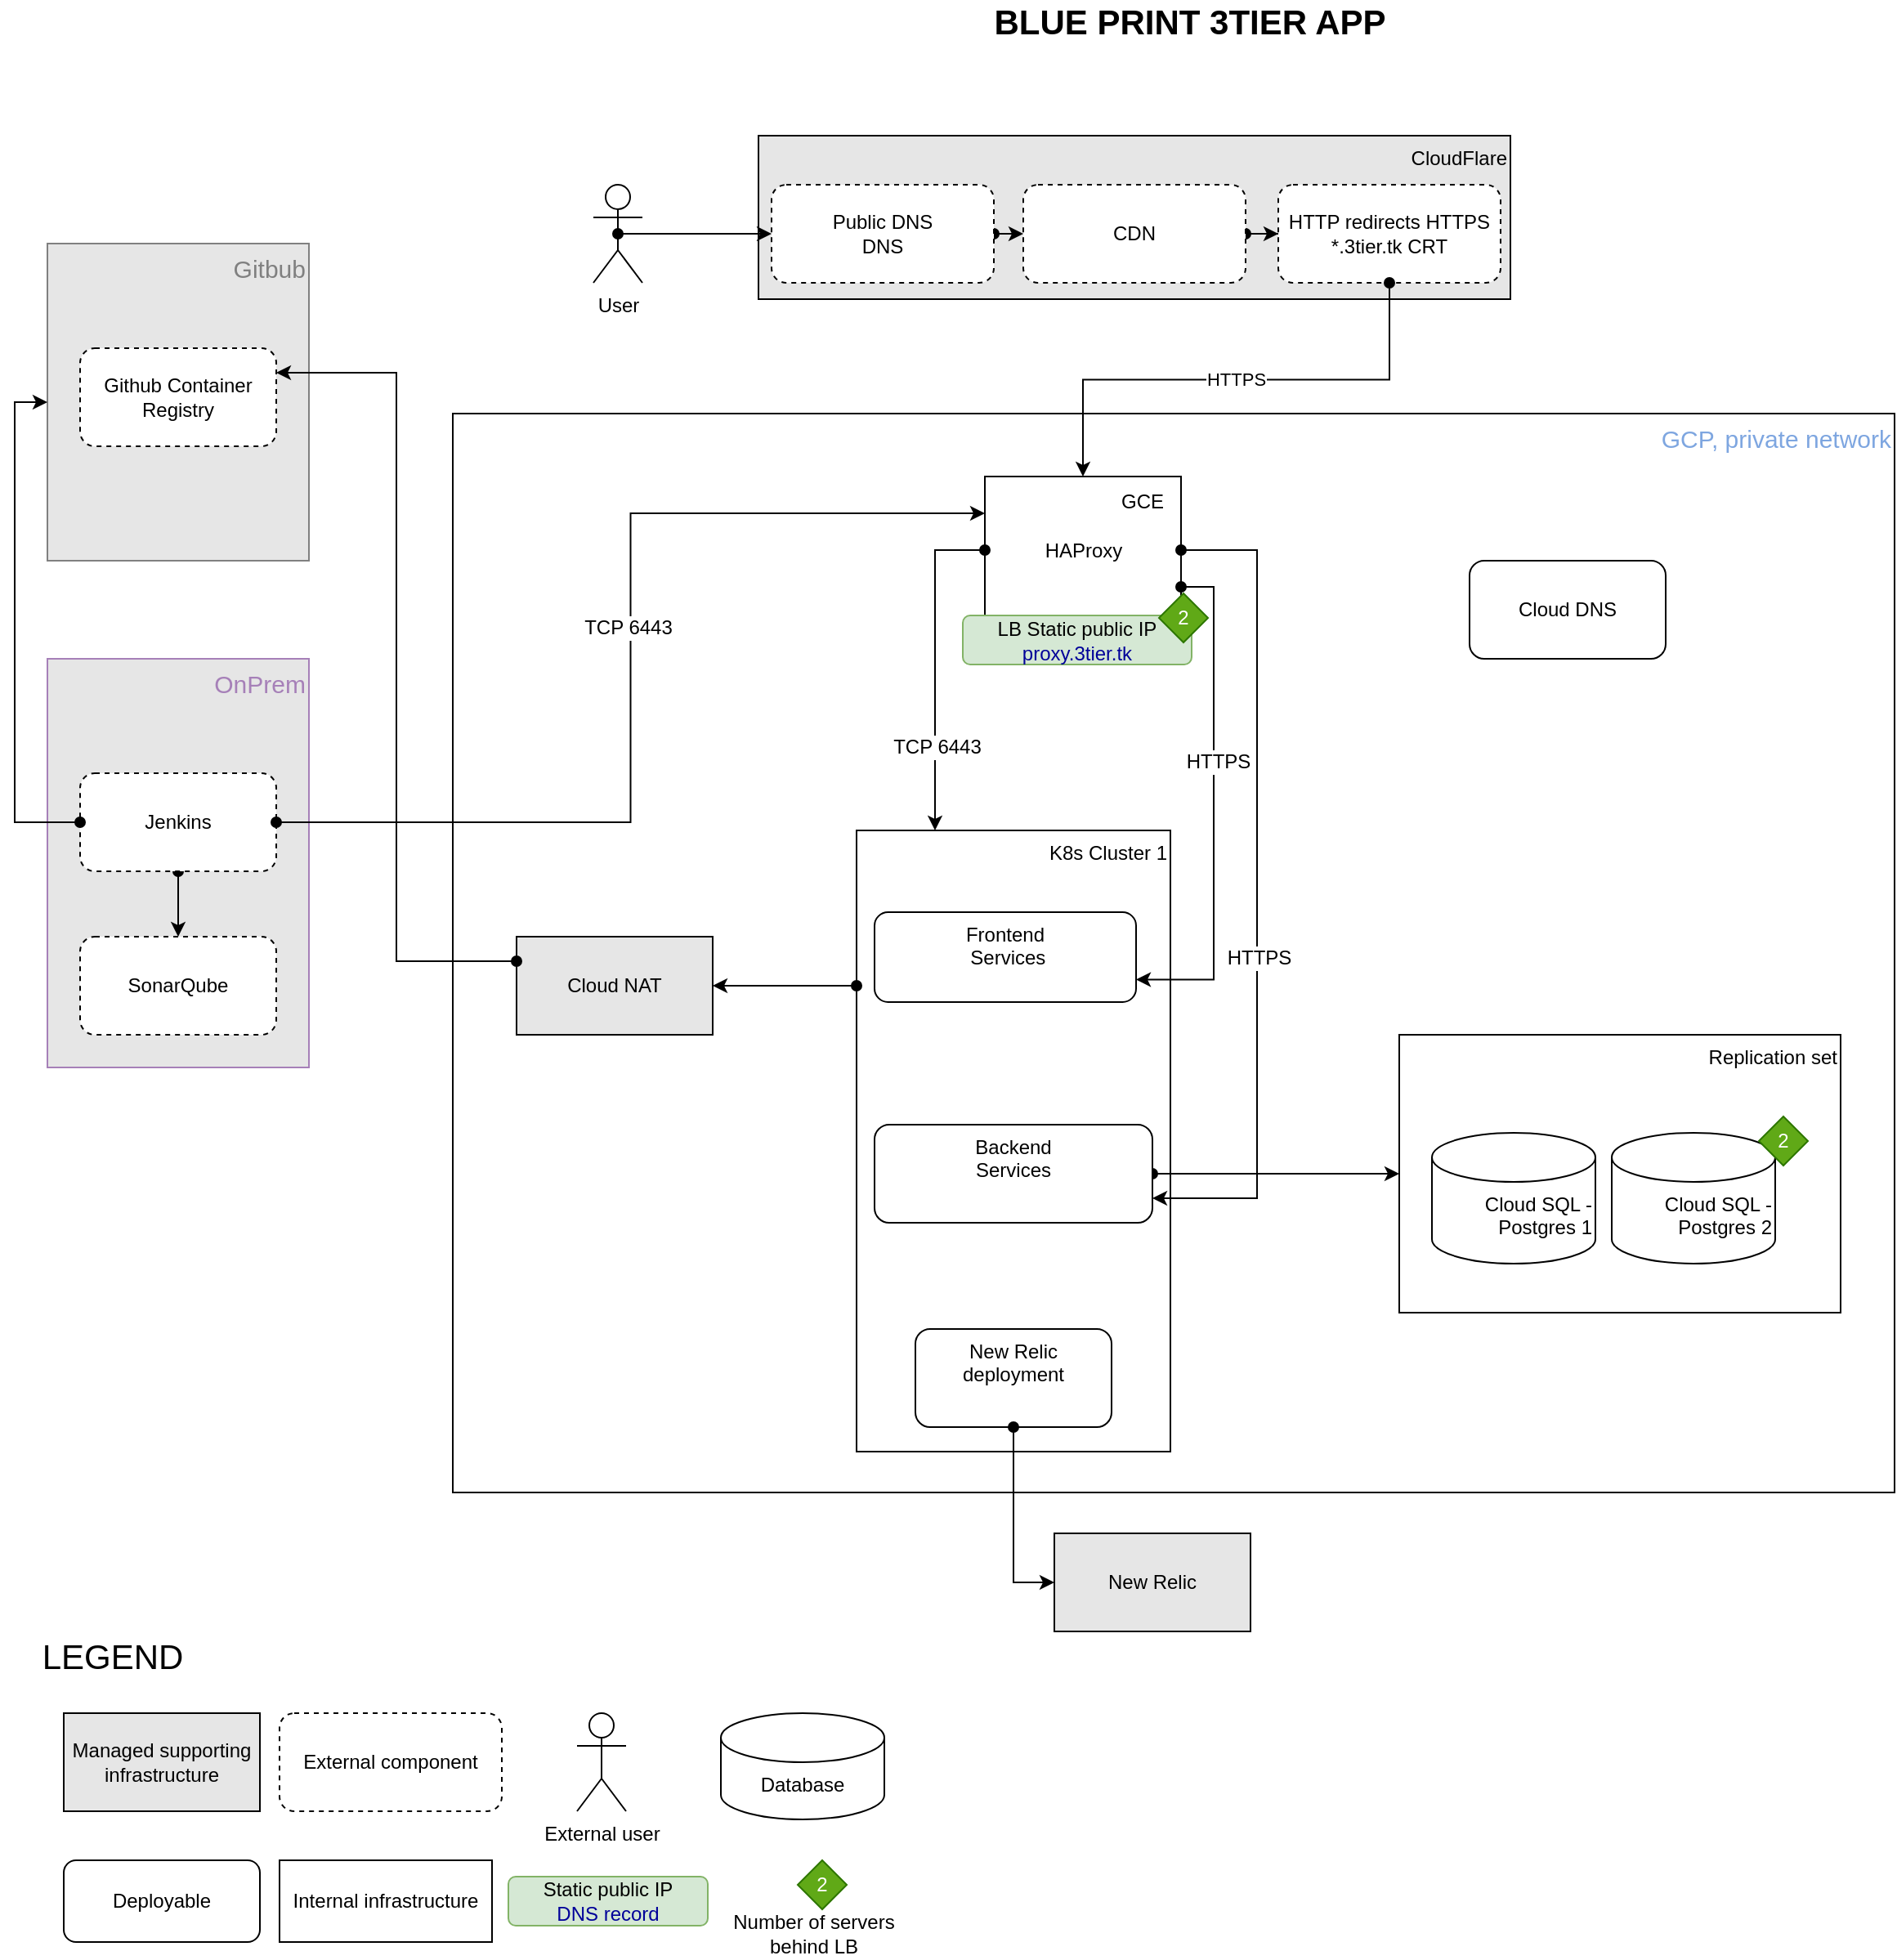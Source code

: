 <mxfile version="16.6.3" type="device" pages="2"><diagram id="L_cd87llQ0OFciDiRCM_" name="1"><mxGraphModel dx="2889" dy="1111" grid="1" gridSize="10" guides="1" tooltips="1" connect="1" arrows="1" fold="1" page="1" pageScale="1" pageWidth="827" pageHeight="1169" math="0" shadow="0"><root><mxCell id="bptExYAmKDuPlbQKpnXK-0"/><mxCell id="bptExYAmKDuPlbQKpnXK-1" parent="bptExYAmKDuPlbQKpnXK-0"/><mxCell id="wJYsEed2iONrVuolGssF-0" value="&lt;div style=&quot;font-size: 15px&quot;&gt;GCP, private network&lt;br&gt;&lt;/div&gt;" style="rounded=0;whiteSpace=wrap;html=1;labelPosition=center;verticalLabelPosition=middle;align=right;verticalAlign=top;gradientColor=none;fontSize=15;fontColor=#7EA6E0;strokeColor=#000000;" vertex="1" parent="bptExYAmKDuPlbQKpnXK-1"><mxGeometry x="-452" y="290" width="882" height="660" as="geometry"/></mxCell><mxCell id="wJYsEed2iONrVuolGssF-1" value="K8s Cluster 1" style="rounded=0;whiteSpace=wrap;html=1;align=right;verticalAlign=top;" vertex="1" parent="bptExYAmKDuPlbQKpnXK-1"><mxGeometry x="-205" y="545" width="192" height="380" as="geometry"/></mxCell><mxCell id="wJYsEed2iONrVuolGssF-3" value="&lt;div&gt;Frontend&lt;/div&gt;&lt;div&gt;&amp;nbsp;Services&lt;/div&gt;" style="rounded=1;whiteSpace=wrap;html=1;verticalAlign=top;" vertex="1" parent="bptExYAmKDuPlbQKpnXK-1"><mxGeometry x="-194" y="595" width="160" height="55" as="geometry"/></mxCell><mxCell id="iloTwZsePS5mpUUvJeTQ-20" style="edgeStyle=orthogonalEdgeStyle;rounded=0;orthogonalLoop=1;jettySize=auto;html=1;exitX=1;exitY=0.5;exitDx=0;exitDy=0;entryX=0;entryY=0.5;entryDx=0;entryDy=0;labelBorderColor=none;fontSize=12;fontColor=#000000;startArrow=oval;startFill=1;endArrow=classic;endFill=1;" edge="1" parent="bptExYAmKDuPlbQKpnXK-1" source="wJYsEed2iONrVuolGssF-4" target="iloTwZsePS5mpUUvJeTQ-19"><mxGeometry relative="1" as="geometry"/></mxCell><mxCell id="wJYsEed2iONrVuolGssF-4" value="&lt;div&gt;Backend&lt;/div&gt;&lt;div&gt;Services&lt;br&gt;&lt;/div&gt;" style="rounded=1;whiteSpace=wrap;html=1;verticalAlign=top;" vertex="1" parent="bptExYAmKDuPlbQKpnXK-1"><mxGeometry x="-194" y="725" width="170" height="60" as="geometry"/></mxCell><mxCell id="wJYsEed2iONrVuolGssF-5" value="New Relic deployment" style="rounded=1;whiteSpace=wrap;html=1;verticalAlign=top;" vertex="1" parent="bptExYAmKDuPlbQKpnXK-1"><mxGeometry x="-169" y="850" width="120" height="60" as="geometry"/></mxCell><mxCell id="wJYsEed2iONrVuolGssF-6" value="HAProxy" style="rounded=0;whiteSpace=wrap;html=1;" vertex="1" parent="bptExYAmKDuPlbQKpnXK-1"><mxGeometry x="-126.5" y="328.5" width="120" height="90" as="geometry"/></mxCell><mxCell id="wJYsEed2iONrVuolGssF-7" value="&lt;div&gt;User&lt;br&gt;&lt;/div&gt;" style="shape=umlActor;verticalLabelPosition=bottom;verticalAlign=top;html=1;outlineConnect=0;" vertex="1" parent="bptExYAmKDuPlbQKpnXK-1"><mxGeometry x="-366" y="150" width="30" height="60" as="geometry"/></mxCell><mxCell id="wJYsEed2iONrVuolGssF-8" value="CloudFlare" style="rounded=0;whiteSpace=wrap;html=1;verticalAlign=top;align=right;fillColor=#E6E6E6;" vertex="1" parent="bptExYAmKDuPlbQKpnXK-1"><mxGeometry x="-265" y="120" width="460" height="100" as="geometry"/></mxCell><mxCell id="wJYsEed2iONrVuolGssF-9" value="&lt;div&gt;HTTP redirects HTTPS&lt;/div&gt;&lt;div&gt;*.3tier.tk CRT&lt;br&gt;&lt;/div&gt;" style="rounded=1;whiteSpace=wrap;html=1;dashed=1;" vertex="1" parent="bptExYAmKDuPlbQKpnXK-1"><mxGeometry x="53" y="150" width="136" height="60" as="geometry"/></mxCell><mxCell id="wJYsEed2iONrVuolGssF-10" style="edgeStyle=orthogonalEdgeStyle;rounded=0;orthogonalLoop=1;jettySize=auto;html=1;exitX=1;exitY=0.5;exitDx=0;exitDy=0;labelBorderColor=none;fontSize=12;fontColor=#000000;startArrow=oval;startFill=1;endArrow=classic;endFill=1;" edge="1" parent="bptExYAmKDuPlbQKpnXK-1" source="wJYsEed2iONrVuolGssF-11" target="wJYsEed2iONrVuolGssF-9"><mxGeometry relative="1" as="geometry"/></mxCell><mxCell id="wJYsEed2iONrVuolGssF-11" value="CDN" style="rounded=1;whiteSpace=wrap;html=1;dashed=1;" vertex="1" parent="bptExYAmKDuPlbQKpnXK-1"><mxGeometry x="-103" y="150" width="136" height="60" as="geometry"/></mxCell><mxCell id="wJYsEed2iONrVuolGssF-12" value="OnPrem" style="rounded=0;whiteSpace=wrap;html=1;align=right;verticalAlign=top;fontSize=15;strokeColor=#A680B8;fontColor=#A680B8;labelBackgroundColor=none;fillColor=#E6E6E6;" vertex="1" parent="bptExYAmKDuPlbQKpnXK-1"><mxGeometry x="-700" y="440" width="160" height="250" as="geometry"/></mxCell><mxCell id="wJYsEed2iONrVuolGssF-13" value="&lt;div style=&quot;font-size: 15px;&quot;&gt;Gitbub&lt;/div&gt;" style="rounded=0;whiteSpace=wrap;html=1;align=right;verticalAlign=top;fontSize=15;fontColor=#808080;strokeColor=#808080;fillColor=#E6E6E6;" vertex="1" parent="bptExYAmKDuPlbQKpnXK-1"><mxGeometry x="-700" y="186" width="160" height="194" as="geometry"/></mxCell><mxCell id="wJYsEed2iONrVuolGssF-18" value="HTTPS" style="edgeStyle=orthogonalEdgeStyle;rounded=0;orthogonalLoop=1;jettySize=auto;html=1;exitX=0.5;exitY=1;exitDx=0;exitDy=0;entryX=0.5;entryY=0;entryDx=0;entryDy=0;startArrow=oval;startFill=1;" edge="1" parent="bptExYAmKDuPlbQKpnXK-1" source="wJYsEed2iONrVuolGssF-9" target="wJYsEed2iONrVuolGssF-6"><mxGeometry relative="1" as="geometry"><mxPoint x="-66.5" y="330" as="targetPoint"/></mxGeometry></mxCell><mxCell id="wJYsEed2iONrVuolGssF-20" style="edgeStyle=orthogonalEdgeStyle;rounded=0;orthogonalLoop=1;jettySize=auto;html=1;exitX=0.5;exitY=1;exitDx=0;exitDy=0;entryX=0.5;entryY=0;entryDx=0;entryDy=0;labelBorderColor=none;startArrow=oval;startFill=1;endArrow=classic;endFill=1;" edge="1" parent="bptExYAmKDuPlbQKpnXK-1" source="wJYsEed2iONrVuolGssF-21" target="wJYsEed2iONrVuolGssF-22"><mxGeometry relative="1" as="geometry"/></mxCell><mxCell id="wJYsEed2iONrVuolGssF-21" value="Jenkins" style="rounded=1;whiteSpace=wrap;html=1;gradientColor=none;dashed=1;" vertex="1" parent="bptExYAmKDuPlbQKpnXK-1"><mxGeometry x="-680" y="510" width="120" height="60" as="geometry"/></mxCell><mxCell id="wJYsEed2iONrVuolGssF-22" value="SonarQube" style="rounded=1;whiteSpace=wrap;html=1;gradientColor=none;dashed=1;" vertex="1" parent="bptExYAmKDuPlbQKpnXK-1"><mxGeometry x="-680" y="610" width="120" height="60" as="geometry"/></mxCell><mxCell id="wJYsEed2iONrVuolGssF-23" value="Github Container Registry" style="rounded=1;whiteSpace=wrap;html=1;gradientColor=none;dashed=1;" vertex="1" parent="bptExYAmKDuPlbQKpnXK-1"><mxGeometry x="-680" y="250" width="120" height="60" as="geometry"/></mxCell><mxCell id="wJYsEed2iONrVuolGssF-24" style="edgeStyle=orthogonalEdgeStyle;rounded=0;orthogonalLoop=1;jettySize=auto;html=1;exitX=1;exitY=0.5;exitDx=0;exitDy=0;entryX=0;entryY=0.5;entryDx=0;entryDy=0;labelBorderColor=none;fontSize=12;fontColor=#000000;startArrow=oval;startFill=1;endArrow=classic;endFill=1;" edge="1" parent="bptExYAmKDuPlbQKpnXK-1" source="wJYsEed2iONrVuolGssF-25" target="wJYsEed2iONrVuolGssF-11"><mxGeometry relative="1" as="geometry"/></mxCell><mxCell id="wJYsEed2iONrVuolGssF-25" value="Public DNS&lt;br&gt;&lt;div&gt;DNS&lt;/div&gt;" style="rounded=1;whiteSpace=wrap;html=1;dashed=1;" vertex="1" parent="bptExYAmKDuPlbQKpnXK-1"><mxGeometry x="-257" y="150" width="136" height="60" as="geometry"/></mxCell><mxCell id="wJYsEed2iONrVuolGssF-26" value="&lt;div&gt;LB Static public IP&lt;/div&gt;&lt;div&gt;&lt;font color=&quot;#000099&quot;&gt;proxy.3tier.tk&lt;/font&gt;&lt;br&gt;&lt;/div&gt;" style="text;html=1;strokeColor=#82b366;fillColor=#d5e8d4;align=center;verticalAlign=middle;whiteSpace=wrap;rounded=1;glass=0;" vertex="1" parent="bptExYAmKDuPlbQKpnXK-1"><mxGeometry x="-140" y="413.5" width="140" height="30" as="geometry"/></mxCell><mxCell id="wJYsEed2iONrVuolGssF-30" style="edgeStyle=orthogonalEdgeStyle;rounded=0;orthogonalLoop=1;jettySize=auto;html=1;exitX=0;exitY=0.5;exitDx=0;exitDy=0;entryX=0;entryY=0.5;entryDx=0;entryDy=0;labelBorderColor=none;startArrow=oval;startFill=1;endArrow=classic;endFill=1;" edge="1" parent="bptExYAmKDuPlbQKpnXK-1" source="wJYsEed2iONrVuolGssF-21" target="wJYsEed2iONrVuolGssF-13"><mxGeometry relative="1" as="geometry"/></mxCell><mxCell id="wJYsEed2iONrVuolGssF-32" value="New Relic" style="rounded=0;whiteSpace=wrap;html=1;glass=0;fontSize=12;fontColor=#000000;strokeColor=#000000;gradientColor=none;fillColor=#E6E6E6;" vertex="1" parent="bptExYAmKDuPlbQKpnXK-1"><mxGeometry x="-84" y="975" width="120" height="60" as="geometry"/></mxCell><mxCell id="wJYsEed2iONrVuolGssF-33" style="edgeStyle=orthogonalEdgeStyle;rounded=0;orthogonalLoop=1;jettySize=auto;html=1;exitX=0.5;exitY=1;exitDx=0;exitDy=0;entryX=0;entryY=0.5;entryDx=0;entryDy=0;labelBorderColor=none;fontSize=12;fontColor=#000000;startArrow=oval;startFill=1;endArrow=classic;endFill=1;" edge="1" parent="bptExYAmKDuPlbQKpnXK-1" source="wJYsEed2iONrVuolGssF-5" target="wJYsEed2iONrVuolGssF-32"><mxGeometry relative="1" as="geometry"/></mxCell><mxCell id="wJYsEed2iONrVuolGssF-34" value="&lt;div&gt;Cloud SQL - Postgres 1&lt;br&gt;&lt;/div&gt;" style="shape=cylinder3;whiteSpace=wrap;html=1;boundedLbl=1;backgroundOutline=1;size=15;rounded=0;glass=0;fontSize=12;fontColor=#000000;strokeColor=#000000;gradientColor=none;align=right;verticalAlign=top;labelPosition=center;verticalLabelPosition=middle;" vertex="1" parent="bptExYAmKDuPlbQKpnXK-1"><mxGeometry x="147" y="730" width="100" height="80" as="geometry"/></mxCell><mxCell id="wJYsEed2iONrVuolGssF-37" style="edgeStyle=orthogonalEdgeStyle;rounded=0;orthogonalLoop=1;jettySize=auto;html=1;exitX=0.5;exitY=0.5;exitDx=0;exitDy=0;exitPerimeter=0;entryX=0;entryY=0.5;entryDx=0;entryDy=0;labelBorderColor=none;fontSize=12;fontColor=#000000;startArrow=oval;startFill=1;endArrow=classic;endFill=1;" edge="1" parent="bptExYAmKDuPlbQKpnXK-1" source="wJYsEed2iONrVuolGssF-7" target="wJYsEed2iONrVuolGssF-25"><mxGeometry relative="1" as="geometry"/></mxCell><mxCell id="wJYsEed2iONrVuolGssF-38" value="Managed supporting infrastructure" style="rounded=0;whiteSpace=wrap;html=1;glass=0;fontSize=12;fontColor=#000000;strokeColor=#000000;gradientColor=none;fillColor=#E6E6E6;" vertex="1" parent="bptExYAmKDuPlbQKpnXK-1"><mxGeometry x="-690" y="1085" width="120" height="60" as="geometry"/></mxCell><mxCell id="wJYsEed2iONrVuolGssF-39" value="LEGEND" style="text;html=1;strokeColor=none;fillColor=none;align=center;verticalAlign=middle;whiteSpace=wrap;rounded=0;glass=0;labelBackgroundColor=none;fontSize=21;fontColor=#000000;" vertex="1" parent="bptExYAmKDuPlbQKpnXK-1"><mxGeometry x="-690" y="1035" width="60" height="30" as="geometry"/></mxCell><mxCell id="wJYsEed2iONrVuolGssF-40" value="External component" style="rounded=1;whiteSpace=wrap;html=1;dashed=1;" vertex="1" parent="bptExYAmKDuPlbQKpnXK-1"><mxGeometry x="-558" y="1085" width="136" height="60" as="geometry"/></mxCell><mxCell id="wJYsEed2iONrVuolGssF-41" value="Deployable" style="rounded=1;whiteSpace=wrap;html=1;verticalAlign=middle;" vertex="1" parent="bptExYAmKDuPlbQKpnXK-1"><mxGeometry x="-690" y="1175" width="120" height="50" as="geometry"/></mxCell><mxCell id="wJYsEed2iONrVuolGssF-42" value="Database" style="shape=cylinder3;whiteSpace=wrap;html=1;boundedLbl=1;backgroundOutline=1;size=15;rounded=0;glass=0;fontSize=12;fontColor=#000000;strokeColor=#000000;gradientColor=none;align=center;verticalAlign=top;labelPosition=center;verticalLabelPosition=middle;" vertex="1" parent="bptExYAmKDuPlbQKpnXK-1"><mxGeometry x="-288" y="1085" width="100" height="65" as="geometry"/></mxCell><mxCell id="wJYsEed2iONrVuolGssF-43" value="External user" style="shape=umlActor;verticalLabelPosition=bottom;verticalAlign=top;html=1;outlineConnect=0;" vertex="1" parent="bptExYAmKDuPlbQKpnXK-1"><mxGeometry x="-376" y="1085" width="30" height="60" as="geometry"/></mxCell><mxCell id="wJYsEed2iONrVuolGssF-44" value="&lt;div&gt;Static public IP&lt;/div&gt;&lt;div&gt;&lt;font color=&quot;#000099&quot;&gt;DNS record&lt;/font&gt;&lt;br&gt;&lt;/div&gt;" style="text;html=1;strokeColor=#82b366;fillColor=#d5e8d4;align=center;verticalAlign=middle;whiteSpace=wrap;rounded=1;glass=0;" vertex="1" parent="bptExYAmKDuPlbQKpnXK-1"><mxGeometry x="-418" y="1185" width="122" height="30" as="geometry"/></mxCell><mxCell id="wJYsEed2iONrVuolGssF-45" value="Internal infrastructure" style="rounded=0;whiteSpace=wrap;html=1;glass=0;labelBackgroundColor=none;fontSize=12;fontColor=#000000;strokeColor=#000000;fillColor=none;gradientColor=none;" vertex="1" parent="bptExYAmKDuPlbQKpnXK-1"><mxGeometry x="-558" y="1175" width="130" height="50" as="geometry"/></mxCell><mxCell id="wJYsEed2iONrVuolGssF-46" value="Cloud DNS" style="rounded=1;whiteSpace=wrap;html=1;glass=0;labelBackgroundColor=none;fontSize=12;fontColor=#000000;strokeColor=#000000;fillColor=none;gradientColor=none;" vertex="1" parent="bptExYAmKDuPlbQKpnXK-1"><mxGeometry x="170" y="380" width="120" height="60" as="geometry"/></mxCell><mxCell id="wJYsEed2iONrVuolGssF-49" value="2" style="rhombus;whiteSpace=wrap;html=1;rounded=0;glass=0;labelBackgroundColor=none;fontSize=12;strokeColor=#2D7600;fillColor=#60a917;fontColor=#ffffff;" vertex="1" parent="bptExYAmKDuPlbQKpnXK-1"><mxGeometry x="-241" y="1175" width="30" height="30" as="geometry"/></mxCell><mxCell id="wJYsEed2iONrVuolGssF-50" value="Number of servers behind LB" style="text;html=1;strokeColor=none;fillColor=none;align=center;verticalAlign=middle;whiteSpace=wrap;rounded=0;glass=0;labelBackgroundColor=none;fontSize=12;fontColor=#000000;" vertex="1" parent="bptExYAmKDuPlbQKpnXK-1"><mxGeometry x="-286" y="1205" width="110" height="30" as="geometry"/></mxCell><mxCell id="iloTwZsePS5mpUUvJeTQ-1" value="Cloud NAT" style="rounded=0;whiteSpace=wrap;html=1;glass=0;fontSize=12;fontColor=#000000;strokeColor=#000000;gradientColor=none;fillColor=#E6E6E6;" vertex="1" parent="bptExYAmKDuPlbQKpnXK-1"><mxGeometry x="-413" y="610" width="120" height="60" as="geometry"/></mxCell><mxCell id="iloTwZsePS5mpUUvJeTQ-2" style="edgeStyle=orthogonalEdgeStyle;rounded=0;orthogonalLoop=1;jettySize=auto;html=1;exitX=0;exitY=0.25;exitDx=0;exitDy=0;entryX=1;entryY=0.5;entryDx=0;entryDy=0;labelBorderColor=none;fontSize=12;fontColor=#000000;startArrow=oval;startFill=1;endArrow=classic;endFill=1;" edge="1" parent="bptExYAmKDuPlbQKpnXK-1" source="wJYsEed2iONrVuolGssF-1" target="iloTwZsePS5mpUUvJeTQ-1"><mxGeometry relative="1" as="geometry"/></mxCell><mxCell id="iloTwZsePS5mpUUvJeTQ-5" style="edgeStyle=orthogonalEdgeStyle;rounded=0;orthogonalLoop=1;jettySize=auto;html=1;exitX=1;exitY=0.75;exitDx=0;exitDy=0;entryX=1;entryY=0.75;entryDx=0;entryDy=0;labelBorderColor=none;fontSize=12;fontColor=#000000;startArrow=oval;startFill=1;endArrow=classic;endFill=1;" edge="1" parent="bptExYAmKDuPlbQKpnXK-1" source="wJYsEed2iONrVuolGssF-6" target="wJYsEed2iONrVuolGssF-3"><mxGeometry relative="1" as="geometry"/></mxCell><mxCell id="iloTwZsePS5mpUUvJeTQ-6" value="HTTPS" style="edgeLabel;html=1;align=center;verticalAlign=middle;resizable=0;points=[];fontSize=12;fontColor=#000000;" vertex="1" connectable="0" parent="iloTwZsePS5mpUUvJeTQ-5"><mxGeometry x="-0.184" y="2" relative="1" as="geometry"><mxPoint y="1" as="offset"/></mxGeometry></mxCell><mxCell id="iloTwZsePS5mpUUvJeTQ-7" style="edgeStyle=orthogonalEdgeStyle;rounded=0;orthogonalLoop=1;jettySize=auto;html=1;entryX=1;entryY=0.75;entryDx=0;entryDy=0;labelBorderColor=none;fontSize=12;fontColor=#000000;startArrow=oval;startFill=1;endArrow=classic;endFill=1;exitX=1;exitY=0.5;exitDx=0;exitDy=0;" edge="1" parent="bptExYAmKDuPlbQKpnXK-1" source="wJYsEed2iONrVuolGssF-6" target="wJYsEed2iONrVuolGssF-4"><mxGeometry relative="1" as="geometry"><mxPoint x="-6" y="400" as="sourcePoint"/><Array as="points"><mxPoint x="40" y="374"/><mxPoint x="40" y="770"/></Array></mxGeometry></mxCell><mxCell id="iloTwZsePS5mpUUvJeTQ-8" value="HTTPS" style="edgeLabel;html=1;align=center;verticalAlign=middle;resizable=0;points=[];fontSize=12;fontColor=#000000;" vertex="1" connectable="0" parent="iloTwZsePS5mpUUvJeTQ-7"><mxGeometry x="0.168" y="1" relative="1" as="geometry"><mxPoint as="offset"/></mxGeometry></mxCell><mxCell id="iloTwZsePS5mpUUvJeTQ-3" style="edgeStyle=orthogonalEdgeStyle;rounded=0;orthogonalLoop=1;jettySize=auto;html=1;exitX=0;exitY=0.25;exitDx=0;exitDy=0;entryX=1;entryY=0.25;entryDx=0;entryDy=0;labelBorderColor=none;fontSize=12;fontColor=#000000;startArrow=oval;startFill=1;endArrow=classic;endFill=1;" edge="1" parent="bptExYAmKDuPlbQKpnXK-1" source="iloTwZsePS5mpUUvJeTQ-1" target="wJYsEed2iONrVuolGssF-23"><mxGeometry relative="1" as="geometry"/></mxCell><mxCell id="iloTwZsePS5mpUUvJeTQ-13" value="&lt;div&gt;Cloud SQL - Postgres 2&lt;br&gt;&lt;/div&gt;" style="shape=cylinder3;whiteSpace=wrap;html=1;boundedLbl=1;backgroundOutline=1;size=15;rounded=0;glass=0;fontSize=12;fontColor=#000000;strokeColor=#000000;gradientColor=none;align=right;verticalAlign=top;labelPosition=center;verticalLabelPosition=middle;" vertex="1" parent="bptExYAmKDuPlbQKpnXK-1"><mxGeometry x="257" y="730" width="100" height="80" as="geometry"/></mxCell><mxCell id="wJYsEed2iONrVuolGssF-47" value="2" style="rhombus;whiteSpace=wrap;html=1;rounded=0;glass=0;labelBackgroundColor=none;fontSize=12;strokeColor=#2D7600;fillColor=#60a917;fontColor=#ffffff;" vertex="1" parent="bptExYAmKDuPlbQKpnXK-1"><mxGeometry x="347" y="720" width="30" height="30" as="geometry"/></mxCell><mxCell id="iloTwZsePS5mpUUvJeTQ-19" value="Replication set" style="rounded=0;whiteSpace=wrap;html=1;glass=0;labelBackgroundColor=none;fontSize=12;fontColor=#000000;strokeColor=#000000;fillColor=none;gradientColor=none;align=right;verticalAlign=top;" vertex="1" parent="bptExYAmKDuPlbQKpnXK-1"><mxGeometry x="127" y="670" width="270" height="170" as="geometry"/></mxCell><mxCell id="rFwZOKLZJ6rGppF_lS36-0" value="2" style="rhombus;whiteSpace=wrap;html=1;rounded=0;glass=0;labelBackgroundColor=none;fontSize=12;strokeColor=#2D7600;fillColor=#60a917;fontColor=#ffffff;" vertex="1" parent="bptExYAmKDuPlbQKpnXK-1"><mxGeometry x="-20" y="400" width="30" height="30" as="geometry"/></mxCell><mxCell id="iloTwZsePS5mpUUvJeTQ-9" style="edgeStyle=orthogonalEdgeStyle;rounded=0;orthogonalLoop=1;jettySize=auto;html=1;exitX=1;exitY=0.5;exitDx=0;exitDy=0;entryX=0;entryY=0.25;entryDx=0;entryDy=0;labelBorderColor=none;fontSize=12;fontColor=#000000;startArrow=oval;startFill=1;endArrow=classic;endFill=1;" edge="1" parent="bptExYAmKDuPlbQKpnXK-1" source="wJYsEed2iONrVuolGssF-21" target="wJYsEed2iONrVuolGssF-6"><mxGeometry relative="1" as="geometry"/></mxCell><mxCell id="iloTwZsePS5mpUUvJeTQ-10" value="TCP 6443" style="edgeLabel;html=1;align=center;verticalAlign=middle;resizable=0;points=[];fontSize=12;fontColor=#000000;" vertex="1" connectable="0" parent="iloTwZsePS5mpUUvJeTQ-9"><mxGeometry x="0.08" y="2" relative="1" as="geometry"><mxPoint as="offset"/></mxGeometry></mxCell><mxCell id="z7wHi8zFxU1PnNrcupqW-0" value="&lt;div&gt;GCE&lt;/div&gt;" style="text;html=1;strokeColor=none;fillColor=none;align=center;verticalAlign=middle;whiteSpace=wrap;rounded=0;glass=0;labelBackgroundColor=none;fontSize=12;fontColor=#000000;" vertex="1" parent="bptExYAmKDuPlbQKpnXK-1"><mxGeometry x="-60" y="328.5" width="60" height="30" as="geometry"/></mxCell><mxCell id="z7wHi8zFxU1PnNrcupqW-1" value="BLUE PRINT 3TIER APP" style="text;html=1;strokeColor=none;fillColor=none;align=center;verticalAlign=middle;whiteSpace=wrap;rounded=0;glass=0;labelBackgroundColor=none;fontSize=21;fontColor=#000000;fontStyle=1" vertex="1" parent="bptExYAmKDuPlbQKpnXK-1"><mxGeometry x="-126.5" y="40" width="250" height="20" as="geometry"/></mxCell><mxCell id="rFwZOKLZJ6rGppF_lS36-2" style="edgeStyle=orthogonalEdgeStyle;rounded=0;orthogonalLoop=1;jettySize=auto;html=1;exitX=0;exitY=0.5;exitDx=0;exitDy=0;entryX=0.25;entryY=0;entryDx=0;entryDy=0;labelBorderColor=none;fontSize=12;fontColor=#000000;startArrow=oval;startFill=1;endArrow=classic;endFill=1;" edge="1" parent="bptExYAmKDuPlbQKpnXK-1" source="wJYsEed2iONrVuolGssF-6" target="wJYsEed2iONrVuolGssF-1"><mxGeometry relative="1" as="geometry"/></mxCell><mxCell id="rFwZOKLZJ6rGppF_lS36-3" value="TCP 6443" style="edgeLabel;html=1;align=center;verticalAlign=middle;resizable=0;points=[];fontSize=12;fontColor=#000000;" vertex="1" connectable="0" parent="rFwZOKLZJ6rGppF_lS36-2"><mxGeometry x="0.495" y="1" relative="1" as="geometry"><mxPoint as="offset"/></mxGeometry></mxCell></root></mxGraphModel></diagram><diagram id="AJnTK8vL5Mi1GJx41hXt" name="2"><mxGraphModel dx="2889" dy="1111" grid="1" gridSize="10" guides="1" tooltips="1" connect="1" arrows="1" fold="1" page="1" pageScale="1" pageWidth="827" pageHeight="1169" math="0" shadow="0"><root><mxCell id="0"/><mxCell id="1" parent="0"/><mxCell id="TSAGZDmFnchhbALoElsZ-1" value="&lt;div style=&quot;font-size: 15px&quot;&gt;GCP default&lt;br&gt;&lt;/div&gt;" style="rounded=0;whiteSpace=wrap;html=1;labelPosition=center;verticalLabelPosition=middle;align=right;verticalAlign=top;gradientColor=none;fontSize=15;fontColor=#7EA6E0;strokeColor=#000000;" vertex="1" parent="1"><mxGeometry x="-512" y="230" width="771" height="470" as="geometry"/></mxCell><mxCell id="TSAGZDmFnchhbALoElsZ-2" value="K8s Cluster 1" style="rounded=0;whiteSpace=wrap;html=1;align=right;verticalAlign=top;" vertex="1" parent="1"><mxGeometry x="-492" y="290" width="190" height="380" as="geometry"/></mxCell><mxCell id="tqgtTpDlThskeaZ996gc-2" style="edgeStyle=orthogonalEdgeStyle;rounded=0;orthogonalLoop=1;jettySize=auto;html=1;exitX=0;exitY=0.25;exitDx=0;exitDy=0;entryX=1;entryY=0.25;entryDx=0;entryDy=0;labelBorderColor=none;fontSize=21;fontColor=#000000;startArrow=oval;startFill=1;endArrow=classic;endFill=1;" edge="1" parent="1" source="TSAGZDmFnchhbALoElsZ-5" target="TSAGZDmFnchhbALoElsZ-7"><mxGeometry relative="1" as="geometry"/></mxCell><mxCell id="tqgtTpDlThskeaZ996gc-3" value="HTTP" style="edgeLabel;html=1;align=center;verticalAlign=middle;resizable=0;points=[];fontSize=12;fontColor=#000000;" vertex="1" connectable="0" parent="tqgtTpDlThskeaZ996gc-2"><mxGeometry x="-0.294" y="1" relative="1" as="geometry"><mxPoint as="offset"/></mxGeometry></mxCell><mxCell id="TSAGZDmFnchhbALoElsZ-5" value="GCE " style="rounded=0;whiteSpace=wrap;html=1;align=right;verticalAlign=top;" vertex="1" parent="1"><mxGeometry x="-146.5" y="440" width="151" height="130" as="geometry"/></mxCell><mxCell id="TSAGZDmFnchhbALoElsZ-6" value="&lt;div&gt;Frontend&lt;/div&gt;&lt;div&gt;&amp;nbsp;Services&lt;/div&gt;" style="rounded=1;whiteSpace=wrap;html=1;verticalAlign=top;" vertex="1" parent="1"><mxGeometry x="-481" y="340" width="160" height="80" as="geometry"/></mxCell><mxCell id="TSAGZDmFnchhbALoElsZ-7" value="&lt;div&gt;Backend&lt;/div&gt;&lt;div&gt;Services&lt;br&gt;&lt;/div&gt;" style="rounded=1;whiteSpace=wrap;html=1;verticalAlign=top;" vertex="1" parent="1"><mxGeometry x="-481" y="470" width="170" height="60" as="geometry"/></mxCell><mxCell id="TSAGZDmFnchhbALoElsZ-8" value="New Relic deployment" style="rounded=1;whiteSpace=wrap;html=1;verticalAlign=top;" vertex="1" parent="1"><mxGeometry x="-457" y="580" width="120" height="60" as="geometry"/></mxCell><mxCell id="TSAGZDmFnchhbALoElsZ-10" value="HAProxy" style="rounded=1;whiteSpace=wrap;html=1;" vertex="1" parent="1"><mxGeometry x="-131" y="486" width="120" height="30" as="geometry"/></mxCell><mxCell id="TSAGZDmFnchhbALoElsZ-13" value="&lt;div&gt;User&lt;br&gt;&lt;/div&gt;" style="shape=umlActor;verticalLabelPosition=bottom;verticalAlign=top;html=1;outlineConnect=0;" vertex="1" parent="1"><mxGeometry x="-421" y="140" width="30" height="60" as="geometry"/></mxCell><mxCell id="TSAGZDmFnchhbALoElsZ-17" value="CloudFlare" style="rounded=0;whiteSpace=wrap;html=1;verticalAlign=top;align=right;fillColor=#E6E6E6;" vertex="1" parent="1"><mxGeometry x="-320" y="110" width="460" height="100" as="geometry"/></mxCell><mxCell id="TSAGZDmFnchhbALoElsZ-18" value="HTTP redirects HTTPS" style="rounded=1;whiteSpace=wrap;html=1;dashed=1;" vertex="1" parent="1"><mxGeometry x="-2" y="140" width="136" height="60" as="geometry"/></mxCell><mxCell id="TSAGZDmFnchhbALoElsZ-84" style="edgeStyle=orthogonalEdgeStyle;rounded=0;orthogonalLoop=1;jettySize=auto;html=1;exitX=1;exitY=0.5;exitDx=0;exitDy=0;labelBorderColor=none;fontSize=12;fontColor=#000000;startArrow=oval;startFill=1;endArrow=classic;endFill=1;" edge="1" parent="1" source="TSAGZDmFnchhbALoElsZ-21" target="TSAGZDmFnchhbALoElsZ-18"><mxGeometry relative="1" as="geometry"/></mxCell><mxCell id="TSAGZDmFnchhbALoElsZ-21" value="CDN" style="rounded=1;whiteSpace=wrap;html=1;dashed=1;" vertex="1" parent="1"><mxGeometry x="-158" y="140" width="136" height="60" as="geometry"/></mxCell><mxCell id="TSAGZDmFnchhbALoElsZ-43" value="OnPrem" style="rounded=0;whiteSpace=wrap;html=1;align=right;verticalAlign=top;fontSize=15;strokeColor=#A680B8;fontColor=#A680B8;labelBackgroundColor=none;fillColor=#E6E6E6;" vertex="1" parent="1"><mxGeometry x="-760" y="380" width="160" height="250" as="geometry"/></mxCell><mxCell id="TSAGZDmFnchhbALoElsZ-46" value="&lt;div style=&quot;font-size: 15px;&quot;&gt;Gitbub&lt;/div&gt;" style="rounded=0;whiteSpace=wrap;html=1;align=right;verticalAlign=top;fontSize=15;fontColor=#808080;strokeColor=#808080;fillColor=#E6E6E6;" vertex="1" parent="1"><mxGeometry x="-760" y="126" width="160" height="194" as="geometry"/></mxCell><mxCell id="TSAGZDmFnchhbALoElsZ-38" style="edgeStyle=orthogonalEdgeStyle;rounded=0;orthogonalLoop=1;jettySize=auto;html=1;exitX=0.25;exitY=0;exitDx=0;exitDy=0;entryX=1;entryY=0.5;entryDx=0;entryDy=0;startArrow=oval;startFill=1;" edge="1" parent="1" source="TSAGZDmFnchhbALoElsZ-5" target="TSAGZDmFnchhbALoElsZ-6"><mxGeometry relative="1" as="geometry"/></mxCell><mxCell id="TSAGZDmFnchhbALoElsZ-39" value="HTTP" style="edgeLabel;html=1;align=center;verticalAlign=middle;resizable=0;points=[];" vertex="1" connectable="0" parent="TSAGZDmFnchhbALoElsZ-38"><mxGeometry x="0.139" y="3" relative="1" as="geometry"><mxPoint as="offset"/></mxGeometry></mxCell><mxCell id="TSAGZDmFnchhbALoElsZ-28" style="edgeStyle=orthogonalEdgeStyle;rounded=0;orthogonalLoop=1;jettySize=auto;html=1;exitX=1;exitY=0.5;exitDx=0;exitDy=0;startArrow=oval;startFill=1;" edge="1" parent="1" source="TSAGZDmFnchhbALoElsZ-7" target="TSAGZDmFnchhbALoElsZ-10"><mxGeometry relative="1" as="geometry"/></mxCell><mxCell id="TSAGZDmFnchhbALoElsZ-29" value="TCP 5432" style="edgeLabel;html=1;align=center;verticalAlign=middle;resizable=0;points=[];" vertex="1" connectable="0" parent="TSAGZDmFnchhbALoElsZ-28"><mxGeometry x="-0.208" y="-1" relative="1" as="geometry"><mxPoint as="offset"/></mxGeometry></mxCell><mxCell id="TSAGZDmFnchhbALoElsZ-37" value="HTTP" style="edgeStyle=orthogonalEdgeStyle;rounded=0;orthogonalLoop=1;jettySize=auto;html=1;exitX=0.5;exitY=1;exitDx=0;exitDy=0;entryX=0.5;entryY=0;entryDx=0;entryDy=0;startArrow=oval;startFill=1;" edge="1" parent="1" source="TSAGZDmFnchhbALoElsZ-18" target="TSAGZDmFnchhbALoElsZ-5"><mxGeometry x="-0.066" relative="1" as="geometry"><mxPoint as="offset"/></mxGeometry></mxCell><mxCell id="TSAGZDmFnchhbALoElsZ-36" value="TCP 5432" style="edgeStyle=orthogonalEdgeStyle;rounded=0;orthogonalLoop=1;jettySize=auto;exitX=1;exitY=0.5;exitDx=0;exitDy=0;entryX=0.5;entryY=1;entryDx=0;entryDy=0;labelBorderColor=none;html=1;startArrow=oval;startFill=1;" edge="1" parent="1" source="TSAGZDmFnchhbALoElsZ-10" target="TSAGZDmFnchhbALoElsZ-61"><mxGeometry relative="1" as="geometry"/></mxCell><mxCell id="TSAGZDmFnchhbALoElsZ-51" style="edgeStyle=orthogonalEdgeStyle;rounded=0;orthogonalLoop=1;jettySize=auto;html=1;exitX=0.5;exitY=1;exitDx=0;exitDy=0;entryX=0.5;entryY=0;entryDx=0;entryDy=0;labelBorderColor=none;startArrow=oval;startFill=1;endArrow=classic;endFill=1;" edge="1" parent="1" source="TSAGZDmFnchhbALoElsZ-47" target="TSAGZDmFnchhbALoElsZ-48"><mxGeometry relative="1" as="geometry"/></mxCell><mxCell id="TSAGZDmFnchhbALoElsZ-47" value="Jenkins" style="rounded=1;whiteSpace=wrap;html=1;gradientColor=none;dashed=1;" vertex="1" parent="1"><mxGeometry x="-740" y="450" width="120" height="60" as="geometry"/></mxCell><mxCell id="TSAGZDmFnchhbALoElsZ-48" value="SonarQube" style="rounded=1;whiteSpace=wrap;html=1;gradientColor=none;dashed=1;" vertex="1" parent="1"><mxGeometry x="-740" y="550" width="120" height="60" as="geometry"/></mxCell><mxCell id="TSAGZDmFnchhbALoElsZ-49" value="Github Container Registry" style="rounded=1;whiteSpace=wrap;html=1;gradientColor=none;dashed=1;" vertex="1" parent="1"><mxGeometry x="-740" y="190" width="120" height="60" as="geometry"/></mxCell><mxCell id="TSAGZDmFnchhbALoElsZ-83" style="edgeStyle=orthogonalEdgeStyle;rounded=0;orthogonalLoop=1;jettySize=auto;html=1;exitX=1;exitY=0.5;exitDx=0;exitDy=0;entryX=0;entryY=0.5;entryDx=0;entryDy=0;labelBorderColor=none;fontSize=12;fontColor=#000000;startArrow=oval;startFill=1;endArrow=classic;endFill=1;" edge="1" parent="1" source="TSAGZDmFnchhbALoElsZ-63" target="TSAGZDmFnchhbALoElsZ-21"><mxGeometry relative="1" as="geometry"/></mxCell><mxCell id="TSAGZDmFnchhbALoElsZ-63" value="Public DNS&lt;br&gt;&lt;div&gt;DNS&lt;/div&gt;" style="rounded=1;whiteSpace=wrap;html=1;dashed=1;" vertex="1" parent="1"><mxGeometry x="-312" y="140" width="136" height="60" as="geometry"/></mxCell><mxCell id="TSAGZDmFnchhbALoElsZ-65" value="&lt;div&gt;Static public IP&lt;/div&gt;&lt;div&gt;&lt;font color=&quot;#000099&quot;&gt;proxy.3tier.tk&lt;/font&gt;&lt;br&gt;&lt;/div&gt;" style="text;html=1;strokeColor=#82b366;fillColor=#d5e8d4;align=center;verticalAlign=middle;whiteSpace=wrap;rounded=1;glass=0;" vertex="1" parent="1"><mxGeometry x="-141" y="550" width="140" height="30" as="geometry"/></mxCell><mxCell id="TSAGZDmFnchhbALoElsZ-66" value="&lt;div&gt;Static public IP&lt;/div&gt;&lt;div&gt;&lt;font color=&quot;#000099&quot;&gt;fe-lb.3tier.tk&lt;/font&gt;&lt;br&gt;&lt;/div&gt;" style="text;html=1;strokeColor=#82b366;fillColor=#d5e8d4;align=center;verticalAlign=middle;whiteSpace=wrap;rounded=1;glass=0;" vertex="1" parent="1"><mxGeometry x="-471" y="405" width="140" height="30" as="geometry"/></mxCell><mxCell id="TSAGZDmFnchhbALoElsZ-67" value="&lt;div&gt;Static public IP&lt;/div&gt;&lt;div&gt;&lt;font color=&quot;#000099&quot;&gt;fe-lb.3tier.tk&lt;/font&gt;&lt;br&gt;&lt;/div&gt;" style="text;html=1;strokeColor=#82b366;fillColor=#d5e8d4;align=center;verticalAlign=middle;whiteSpace=wrap;rounded=1;glass=0;" vertex="1" parent="1"><mxGeometry x="-467" y="516" width="140" height="30" as="geometry"/></mxCell><mxCell id="TSAGZDmFnchhbALoElsZ-53" value="TCP 6443" style="edgeStyle=orthogonalEdgeStyle;rounded=0;orthogonalLoop=1;jettySize=auto;html=1;exitX=1;exitY=0.5;exitDx=0;exitDy=0;entryX=0;entryY=0.5;entryDx=0;entryDy=0;labelBorderColor=none;startArrow=oval;startFill=1;endArrow=classic;endFill=1;" edge="1" parent="1" source="TSAGZDmFnchhbALoElsZ-47" target="TSAGZDmFnchhbALoElsZ-2"><mxGeometry relative="1" as="geometry"/></mxCell><mxCell id="TSAGZDmFnchhbALoElsZ-52" style="edgeStyle=orthogonalEdgeStyle;rounded=0;orthogonalLoop=1;jettySize=auto;html=1;exitX=0;exitY=0.5;exitDx=0;exitDy=0;entryX=0;entryY=0.5;entryDx=0;entryDy=0;labelBorderColor=none;startArrow=oval;startFill=1;endArrow=classic;endFill=1;" edge="1" parent="1" source="TSAGZDmFnchhbALoElsZ-47" target="TSAGZDmFnchhbALoElsZ-46"><mxGeometry relative="1" as="geometry"/></mxCell><mxCell id="TSAGZDmFnchhbALoElsZ-77" value="TCP 5000" style="edgeStyle=orthogonalEdgeStyle;rounded=0;orthogonalLoop=1;jettySize=auto;html=1;exitX=0;exitY=0.25;exitDx=0;exitDy=0;entryX=1;entryY=0.25;entryDx=0;entryDy=0;labelBorderColor=none;fontSize=12;fontColor=#000000;startArrow=oval;startFill=1;endArrow=classic;endFill=1;" edge="1" parent="1" source="TSAGZDmFnchhbALoElsZ-2" target="TSAGZDmFnchhbALoElsZ-46"><mxGeometry relative="1" as="geometry"/></mxCell><mxCell id="TSAGZDmFnchhbALoElsZ-78" value="New Relic" style="rounded=0;whiteSpace=wrap;html=1;glass=0;fontSize=12;fontColor=#000000;strokeColor=#000000;gradientColor=none;fillColor=#E6E6E6;" vertex="1" parent="1"><mxGeometry x="-371" y="720" width="120" height="60" as="geometry"/></mxCell><mxCell id="TSAGZDmFnchhbALoElsZ-79" style="edgeStyle=orthogonalEdgeStyle;rounded=0;orthogonalLoop=1;jettySize=auto;html=1;exitX=0.5;exitY=1;exitDx=0;exitDy=0;entryX=0;entryY=0.5;entryDx=0;entryDy=0;labelBorderColor=none;fontSize=12;fontColor=#000000;startArrow=oval;startFill=1;endArrow=classic;endFill=1;" edge="1" parent="1" source="TSAGZDmFnchhbALoElsZ-8" target="TSAGZDmFnchhbALoElsZ-78"><mxGeometry relative="1" as="geometry"/></mxCell><mxCell id="TSAGZDmFnchhbALoElsZ-80" value="&lt;div&gt;Cloud SQL - Postgres 1&lt;br&gt;&lt;/div&gt;" style="shape=cylinder3;whiteSpace=wrap;html=1;boundedLbl=1;backgroundOutline=1;size=15;rounded=0;glass=0;fontSize=12;fontColor=#000000;strokeColor=#000000;gradientColor=none;align=right;verticalAlign=top;labelPosition=center;verticalLabelPosition=middle;" vertex="1" parent="1"><mxGeometry x="94" y="325" width="100" height="80" as="geometry"/></mxCell><mxCell id="TSAGZDmFnchhbALoElsZ-61" value="&lt;div&gt;Static Public IP&lt;/div&gt;&lt;div&gt;&lt;font color=&quot;#000099&quot;&gt;database.3tier.tk&lt;/font&gt;&lt;br&gt;&lt;/div&gt;" style="text;html=1;strokeColor=#82b366;fillColor=#d5e8d4;align=center;verticalAlign=middle;whiteSpace=wrap;rounded=1;glass=0;" vertex="1" parent="1"><mxGeometry x="74" y="420" width="140" height="30" as="geometry"/></mxCell><mxCell id="TSAGZDmFnchhbALoElsZ-72" value="Accepts proxy only" style="text;html=1;strokeColor=#d6b656;fillColor=#fff2cc;align=center;verticalAlign=middle;whiteSpace=wrap;rounded=1;glass=0;dashed=1;" vertex="1" parent="1"><mxGeometry x="74" y="400" width="140" height="20" as="geometry"/></mxCell><mxCell id="TSAGZDmFnchhbALoElsZ-82" style="edgeStyle=orthogonalEdgeStyle;rounded=0;orthogonalLoop=1;jettySize=auto;html=1;exitX=0.5;exitY=0.5;exitDx=0;exitDy=0;exitPerimeter=0;entryX=0;entryY=0.5;entryDx=0;entryDy=0;labelBorderColor=none;fontSize=12;fontColor=#000000;startArrow=oval;startFill=1;endArrow=classic;endFill=1;" edge="1" parent="1" source="TSAGZDmFnchhbALoElsZ-13" target="TSAGZDmFnchhbALoElsZ-63"><mxGeometry relative="1" as="geometry"/></mxCell><mxCell id="fHJchYdM3mIndSZZOLno-1" value="BLUE PRINT 3TIER APP" style="text;html=1;strokeColor=none;fillColor=none;align=center;verticalAlign=middle;whiteSpace=wrap;rounded=0;glass=0;labelBackgroundColor=none;fontSize=21;fontColor=#000000;fontStyle=1" vertex="1" parent="1"><mxGeometry x="-116" y="40" width="250" height="20" as="geometry"/></mxCell><mxCell id="dQEWimO78K7Lh4nuAcXx-1" value="Managed supporting infrastructure" style="rounded=0;whiteSpace=wrap;html=1;glass=0;fontSize=12;fontColor=#000000;strokeColor=#000000;gradientColor=none;fillColor=#E6E6E6;" vertex="1" parent="1"><mxGeometry x="-740" y="850" width="120" height="60" as="geometry"/></mxCell><mxCell id="dQEWimO78K7Lh4nuAcXx-2" value="LEGEND" style="text;html=1;strokeColor=none;fillColor=none;align=center;verticalAlign=middle;whiteSpace=wrap;rounded=0;glass=0;labelBackgroundColor=none;fontSize=21;fontColor=#000000;" vertex="1" parent="1"><mxGeometry x="-740" y="800" width="60" height="30" as="geometry"/></mxCell><mxCell id="dQEWimO78K7Lh4nuAcXx-3" value="External component" style="rounded=1;whiteSpace=wrap;html=1;dashed=1;" vertex="1" parent="1"><mxGeometry x="-608" y="850" width="136" height="60" as="geometry"/></mxCell><mxCell id="dQEWimO78K7Lh4nuAcXx-4" value="Deployable" style="rounded=1;whiteSpace=wrap;html=1;verticalAlign=middle;" vertex="1" parent="1"><mxGeometry x="-740" y="940" width="120" height="50" as="geometry"/></mxCell><mxCell id="dQEWimO78K7Lh4nuAcXx-5" value="Database" style="shape=cylinder3;whiteSpace=wrap;html=1;boundedLbl=1;backgroundOutline=1;size=15;rounded=0;glass=0;fontSize=12;fontColor=#000000;strokeColor=#000000;gradientColor=none;align=center;verticalAlign=top;labelPosition=center;verticalLabelPosition=middle;" vertex="1" parent="1"><mxGeometry x="-338" y="850" width="100" height="65" as="geometry"/></mxCell><mxCell id="dQEWimO78K7Lh4nuAcXx-6" value="External user" style="shape=umlActor;verticalLabelPosition=bottom;verticalAlign=top;html=1;outlineConnect=0;" vertex="1" parent="1"><mxGeometry x="-426" y="850" width="30" height="60" as="geometry"/></mxCell><mxCell id="dQEWimO78K7Lh4nuAcXx-7" value="&lt;div&gt;Static public IP&lt;/div&gt;&lt;div&gt;&lt;font color=&quot;#000099&quot;&gt;DNS record&lt;/font&gt;&lt;br&gt;&lt;/div&gt;" style="text;html=1;strokeColor=#82b366;fillColor=#d5e8d4;align=center;verticalAlign=middle;whiteSpace=wrap;rounded=1;glass=0;" vertex="1" parent="1"><mxGeometry x="-468" y="950" width="122" height="30" as="geometry"/></mxCell><mxCell id="dQEWimO78K7Lh4nuAcXx-8" value="Internal infrastructure" style="rounded=0;whiteSpace=wrap;html=1;glass=0;labelBackgroundColor=none;fontSize=12;fontColor=#000000;strokeColor=#000000;fillColor=none;gradientColor=none;" vertex="1" parent="1"><mxGeometry x="-608" y="940" width="130" height="50" as="geometry"/></mxCell><mxCell id="dQEWimO78K7Lh4nuAcXx-9" value="2" style="rhombus;whiteSpace=wrap;html=1;rounded=0;glass=0;labelBackgroundColor=none;fontSize=12;strokeColor=#2D7600;fillColor=#60a917;fontColor=#ffffff;" vertex="1" parent="1"><mxGeometry x="-291" y="940" width="30" height="30" as="geometry"/></mxCell><mxCell id="dQEWimO78K7Lh4nuAcXx-10" value="Number of servers behind LB" style="text;html=1;strokeColor=none;fillColor=none;align=center;verticalAlign=middle;whiteSpace=wrap;rounded=0;glass=0;labelBackgroundColor=none;fontSize=12;fontColor=#000000;" vertex="1" parent="1"><mxGeometry x="-336" y="970" width="110" height="30" as="geometry"/></mxCell></root></mxGraphModel></diagram></mxfile>